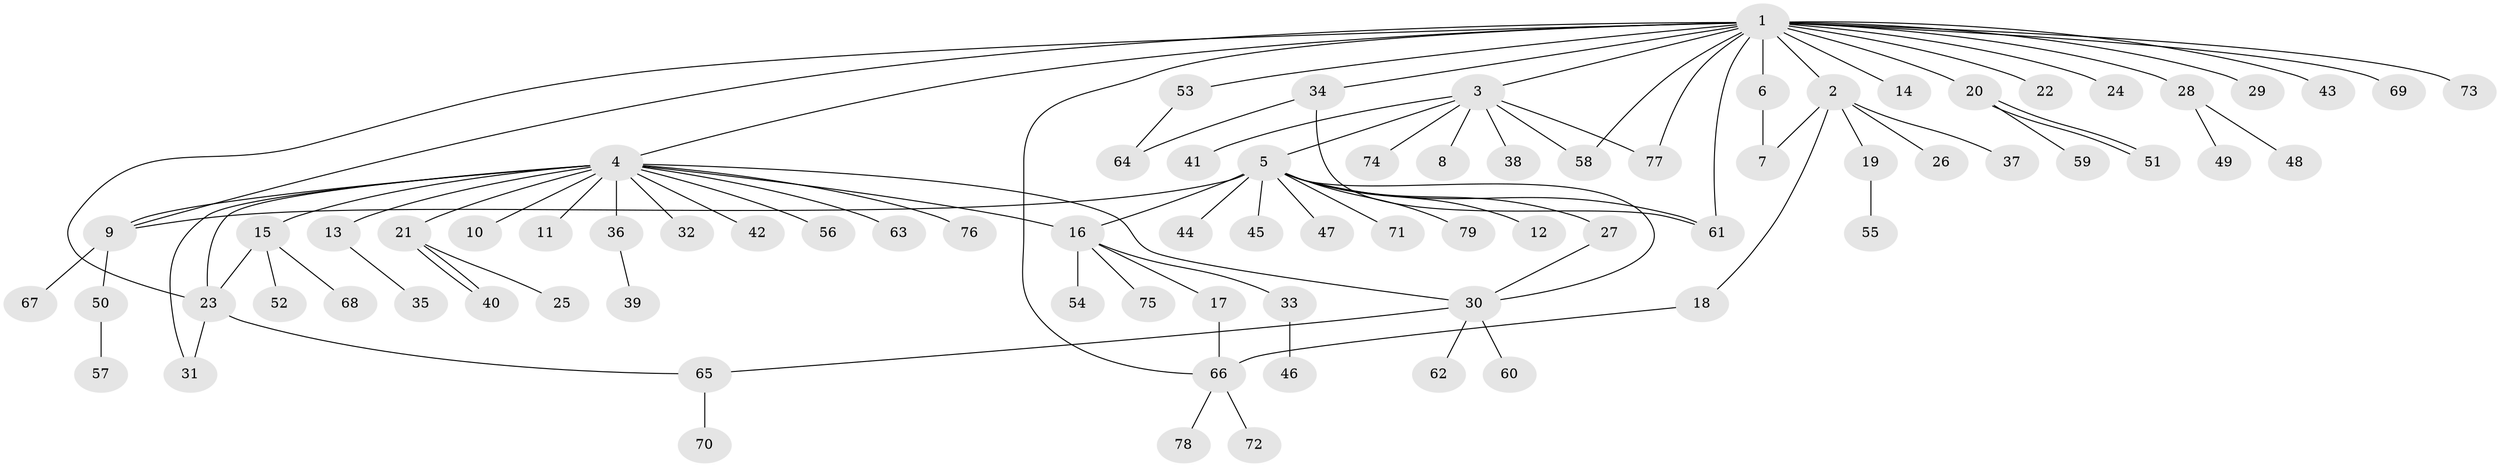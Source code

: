 // coarse degree distribution, {19: 0.01639344262295082, 6: 0.03278688524590164, 7: 0.01639344262295082, 17: 0.01639344262295082, 12: 0.01639344262295082, 2: 0.13114754098360656, 1: 0.6721311475409836, 5: 0.03278688524590164, 3: 0.03278688524590164, 4: 0.03278688524590164}
// Generated by graph-tools (version 1.1) at 2025/51/02/27/25 19:51:56]
// undirected, 79 vertices, 97 edges
graph export_dot {
graph [start="1"]
  node [color=gray90,style=filled];
  1;
  2;
  3;
  4;
  5;
  6;
  7;
  8;
  9;
  10;
  11;
  12;
  13;
  14;
  15;
  16;
  17;
  18;
  19;
  20;
  21;
  22;
  23;
  24;
  25;
  26;
  27;
  28;
  29;
  30;
  31;
  32;
  33;
  34;
  35;
  36;
  37;
  38;
  39;
  40;
  41;
  42;
  43;
  44;
  45;
  46;
  47;
  48;
  49;
  50;
  51;
  52;
  53;
  54;
  55;
  56;
  57;
  58;
  59;
  60;
  61;
  62;
  63;
  64;
  65;
  66;
  67;
  68;
  69;
  70;
  71;
  72;
  73;
  74;
  75;
  76;
  77;
  78;
  79;
  1 -- 2;
  1 -- 3;
  1 -- 4;
  1 -- 6;
  1 -- 9;
  1 -- 14;
  1 -- 20;
  1 -- 22;
  1 -- 23;
  1 -- 24;
  1 -- 28;
  1 -- 29;
  1 -- 34;
  1 -- 43;
  1 -- 53;
  1 -- 58;
  1 -- 61;
  1 -- 66;
  1 -- 69;
  1 -- 73;
  1 -- 77;
  2 -- 7;
  2 -- 18;
  2 -- 19;
  2 -- 26;
  2 -- 37;
  3 -- 5;
  3 -- 8;
  3 -- 38;
  3 -- 41;
  3 -- 58;
  3 -- 74;
  3 -- 77;
  4 -- 9;
  4 -- 10;
  4 -- 11;
  4 -- 13;
  4 -- 15;
  4 -- 16;
  4 -- 21;
  4 -- 23;
  4 -- 30;
  4 -- 31;
  4 -- 32;
  4 -- 36;
  4 -- 42;
  4 -- 56;
  4 -- 63;
  4 -- 76;
  5 -- 9;
  5 -- 12;
  5 -- 16;
  5 -- 27;
  5 -- 30;
  5 -- 44;
  5 -- 45;
  5 -- 47;
  5 -- 61;
  5 -- 71;
  5 -- 79;
  6 -- 7;
  9 -- 50;
  9 -- 67;
  13 -- 35;
  15 -- 23;
  15 -- 52;
  15 -- 68;
  16 -- 17;
  16 -- 33;
  16 -- 54;
  16 -- 75;
  17 -- 66;
  18 -- 66;
  19 -- 55;
  20 -- 51;
  20 -- 51;
  20 -- 59;
  21 -- 25;
  21 -- 40;
  21 -- 40;
  23 -- 31;
  23 -- 65;
  27 -- 30;
  28 -- 48;
  28 -- 49;
  30 -- 60;
  30 -- 62;
  30 -- 65;
  33 -- 46;
  34 -- 61;
  34 -- 64;
  36 -- 39;
  50 -- 57;
  53 -- 64;
  65 -- 70;
  66 -- 72;
  66 -- 78;
}
